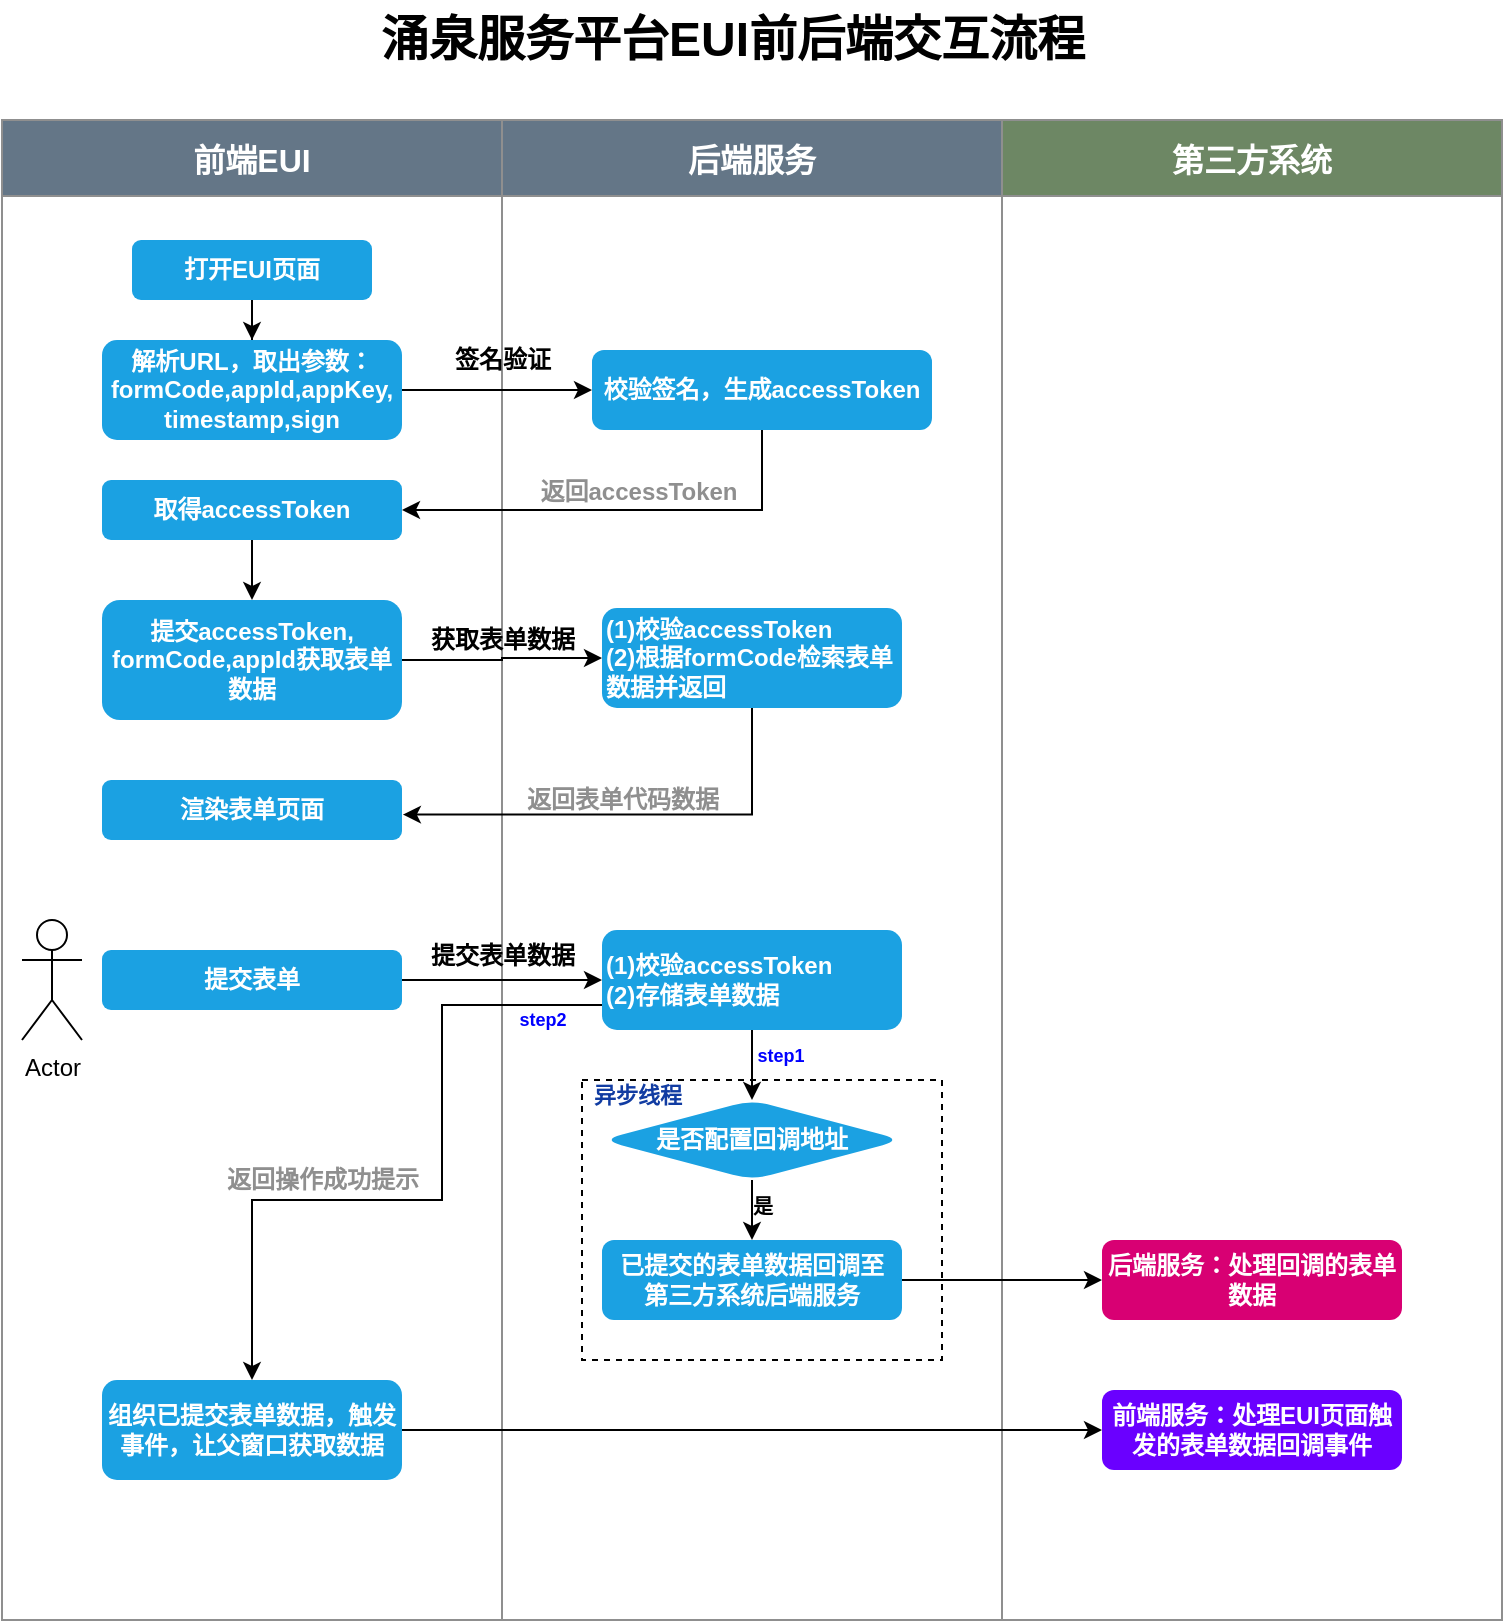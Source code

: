 <mxfile version="24.7.7">
  <diagram id="C5RBs43oDa-KdzZeNtuy" name="Page-1">
    <mxGraphModel dx="1077" dy="675" grid="1" gridSize="10" guides="1" tooltips="1" connect="1" arrows="1" fold="1" page="0" pageScale="1" pageWidth="827" pageHeight="1169" background="none" math="0" shadow="0">
      <root>
        <mxCell id="WIyWlLk6GJQsqaUBKTNV-0" />
        <mxCell id="WIyWlLk6GJQsqaUBKTNV-1" parent="WIyWlLk6GJQsqaUBKTNV-0" />
        <mxCell id="E39q2StaokrEGRj6IQ1M-42" value="" style="group" parent="WIyWlLk6GJQsqaUBKTNV-1" vertex="1" connectable="0">
          <mxGeometry x="60" y="90" width="750" height="750" as="geometry" />
        </mxCell>
        <mxCell id="E39q2StaokrEGRj6IQ1M-0" value="前端EUI" style="swimlane;startSize=38;rounded=0;shadow=0;glass=0;swimlaneFillColor=none;fillColor=#647687;strokeColor=#8F8F8F;fontColor=#ffffff;fontSize=16;labelBorderColor=none;" parent="E39q2StaokrEGRj6IQ1M-42" vertex="1">
          <mxGeometry width="250" height="750" as="geometry" />
        </mxCell>
        <mxCell id="E39q2StaokrEGRj6IQ1M-5" value="" style="edgeStyle=orthogonalEdgeStyle;rounded=0;orthogonalLoop=1;jettySize=auto;html=1;fontStyle=1;" parent="E39q2StaokrEGRj6IQ1M-0" source="E39q2StaokrEGRj6IQ1M-3" target="E39q2StaokrEGRj6IQ1M-4" edge="1">
          <mxGeometry relative="1" as="geometry" />
        </mxCell>
        <mxCell id="E39q2StaokrEGRj6IQ1M-3" value="打开EUI页面" style="rounded=1;whiteSpace=wrap;html=1;fontSize=12;fillColor=#1ba1e2;fontColor=#ffffff;strokeColor=none;fontStyle=1;" parent="E39q2StaokrEGRj6IQ1M-0" vertex="1">
          <mxGeometry x="65" y="60" width="120" height="30" as="geometry" />
        </mxCell>
        <mxCell id="E39q2StaokrEGRj6IQ1M-4" value="解析URL，取出参数：formCode,appId,appKey,&lt;br&gt;timestamp,sign" style="rounded=1;whiteSpace=wrap;html=1;fillColor=#1ba1e2;fontColor=#ffffff;strokeColor=none;fontStyle=1;" parent="E39q2StaokrEGRj6IQ1M-0" vertex="1">
          <mxGeometry x="50" y="110" width="150" height="50" as="geometry" />
        </mxCell>
        <mxCell id="E39q2StaokrEGRj6IQ1M-12" value="" style="edgeStyle=orthogonalEdgeStyle;rounded=0;orthogonalLoop=1;jettySize=auto;html=1;" parent="E39q2StaokrEGRj6IQ1M-0" source="E39q2StaokrEGRj6IQ1M-9" target="E39q2StaokrEGRj6IQ1M-11" edge="1">
          <mxGeometry relative="1" as="geometry" />
        </mxCell>
        <mxCell id="E39q2StaokrEGRj6IQ1M-9" value="取得accessToken" style="rounded=1;whiteSpace=wrap;html=1;fillColor=#1ba1e2;fontColor=#ffffff;strokeColor=none;fontStyle=1;" parent="E39q2StaokrEGRj6IQ1M-0" vertex="1">
          <mxGeometry x="50" y="180" width="150" height="30" as="geometry" />
        </mxCell>
        <mxCell id="E39q2StaokrEGRj6IQ1M-11" value="提交accessToken,&lt;br&gt;formCode,appId获取表单数据" style="rounded=1;whiteSpace=wrap;html=1;fillColor=#1ba1e2;fontColor=#ffffff;strokeColor=none;fontStyle=1;" parent="E39q2StaokrEGRj6IQ1M-0" vertex="1">
          <mxGeometry x="50" y="240" width="150" height="60" as="geometry" />
        </mxCell>
        <mxCell id="E39q2StaokrEGRj6IQ1M-15" value="渲染表单页面" style="rounded=1;whiteSpace=wrap;html=1;fillColor=#1ba1e2;fontColor=#ffffff;strokeColor=none;fontStyle=1;" parent="E39q2StaokrEGRj6IQ1M-0" vertex="1">
          <mxGeometry x="50" y="330" width="150" height="30" as="geometry" />
        </mxCell>
        <mxCell id="E39q2StaokrEGRj6IQ1M-17" value="Actor" style="shape=umlActor;verticalLabelPosition=bottom;verticalAlign=top;html=1;outlineConnect=0;" parent="E39q2StaokrEGRj6IQ1M-0" vertex="1">
          <mxGeometry x="10" y="400" width="30" height="60" as="geometry" />
        </mxCell>
        <mxCell id="E39q2StaokrEGRj6IQ1M-18" value="提交表单" style="rounded=1;whiteSpace=wrap;html=1;fillColor=#1ba1e2;fontColor=#ffffff;strokeColor=none;fontStyle=1;" parent="E39q2StaokrEGRj6IQ1M-0" vertex="1">
          <mxGeometry x="50" y="415" width="150" height="30" as="geometry" />
        </mxCell>
        <mxCell id="E39q2StaokrEGRj6IQ1M-33" value="组织已提交表单数据，触发事件，让父窗口获取数据" style="rounded=1;whiteSpace=wrap;html=1;fillColor=#1ba1e2;fontColor=#ffffff;strokeColor=none;fontStyle=1;" parent="E39q2StaokrEGRj6IQ1M-0" vertex="1">
          <mxGeometry x="50" y="630" width="150" height="50" as="geometry" />
        </mxCell>
        <mxCell id="E39q2StaokrEGRj6IQ1M-44" value="返回操作成功提示" style="text;strokeColor=none;fillColor=none;html=1;fontSize=12;fontStyle=1;verticalAlign=middle;align=center;labelBackgroundColor=none;fontColor=#8F8F8F;" parent="E39q2StaokrEGRj6IQ1M-0" vertex="1">
          <mxGeometry x="130" y="520" width="60" height="20" as="geometry" />
        </mxCell>
        <mxCell id="E39q2StaokrEGRj6IQ1M-1" value="后端服务" style="swimlane;startSize=38;fillColor=#647687;fontColor=#ffffff;strokeColor=#8F8F8F;fontSize=16;" parent="E39q2StaokrEGRj6IQ1M-42" vertex="1">
          <mxGeometry x="250" width="250" height="750" as="geometry" />
        </mxCell>
        <mxCell id="E39q2StaokrEGRj6IQ1M-6" value="校验签名，生成accessToken" style="rounded=1;whiteSpace=wrap;html=1;fillColor=#1ba1e2;fontColor=#ffffff;strokeColor=none;fontStyle=1;" parent="E39q2StaokrEGRj6IQ1M-1" vertex="1">
          <mxGeometry x="45" y="115" width="170" height="40" as="geometry" />
        </mxCell>
        <mxCell id="E39q2StaokrEGRj6IQ1M-8" value="签名验证" style="text;strokeColor=none;fillColor=none;html=1;fontSize=12;fontStyle=1;verticalAlign=middle;align=center;" parent="E39q2StaokrEGRj6IQ1M-1" vertex="1">
          <mxGeometry x="-30" y="110" width="60" height="20" as="geometry" />
        </mxCell>
        <mxCell id="E39q2StaokrEGRj6IQ1M-13" value="(1)校验accessToken&lt;br&gt;(2)根据formCode检索表单数据并返回" style="rounded=1;whiteSpace=wrap;html=1;fillColor=#1ba1e2;fontColor=#ffffff;strokeColor=none;fontStyle=1;align=left;" parent="E39q2StaokrEGRj6IQ1M-1" vertex="1">
          <mxGeometry x="50" y="244" width="150" height="50" as="geometry" />
        </mxCell>
        <mxCell id="E39q2StaokrEGRj6IQ1M-26" value="" style="edgeStyle=orthogonalEdgeStyle;rounded=0;orthogonalLoop=1;jettySize=auto;html=1;" parent="E39q2StaokrEGRj6IQ1M-1" source="E39q2StaokrEGRj6IQ1M-19" target="E39q2StaokrEGRj6IQ1M-25" edge="1">
          <mxGeometry relative="1" as="geometry" />
        </mxCell>
        <mxCell id="E39q2StaokrEGRj6IQ1M-19" value="(1)校验accessToken&lt;br&gt;(2)存储表单数据" style="rounded=1;whiteSpace=wrap;html=1;fillColor=#1ba1e2;fontColor=#ffffff;strokeColor=none;fontStyle=1;align=left;" parent="E39q2StaokrEGRj6IQ1M-1" vertex="1">
          <mxGeometry x="50" y="405" width="150" height="50" as="geometry" />
        </mxCell>
        <mxCell id="E39q2StaokrEGRj6IQ1M-21" value="获取表单数据" style="text;strokeColor=none;fillColor=none;html=1;fontSize=12;fontStyle=1;verticalAlign=middle;align=center;" parent="E39q2StaokrEGRj6IQ1M-1" vertex="1">
          <mxGeometry x="-30" y="250" width="60" height="20" as="geometry" />
        </mxCell>
        <mxCell id="E39q2StaokrEGRj6IQ1M-22" value="提交表单数据" style="text;strokeColor=none;fillColor=none;html=1;fontSize=12;fontStyle=1;verticalAlign=middle;align=center;" parent="E39q2StaokrEGRj6IQ1M-1" vertex="1">
          <mxGeometry x="-30" y="406" width="60" height="24" as="geometry" />
        </mxCell>
        <mxCell id="E39q2StaokrEGRj6IQ1M-28" value="" style="edgeStyle=orthogonalEdgeStyle;rounded=0;orthogonalLoop=1;jettySize=auto;html=1;" parent="E39q2StaokrEGRj6IQ1M-1" source="E39q2StaokrEGRj6IQ1M-25" target="E39q2StaokrEGRj6IQ1M-27" edge="1">
          <mxGeometry relative="1" as="geometry" />
        </mxCell>
        <mxCell id="E39q2StaokrEGRj6IQ1M-25" value="是否配置回调地址" style="rhombus;whiteSpace=wrap;html=1;align=center;fillColor=#1ba1e2;strokeColor=none;fontColor=#ffffff;rounded=1;fontStyle=1;" parent="E39q2StaokrEGRj6IQ1M-1" vertex="1">
          <mxGeometry x="50" y="490" width="150" height="40" as="geometry" />
        </mxCell>
        <mxCell id="E39q2StaokrEGRj6IQ1M-27" value="已提交的表单数据回调至&lt;br&gt;第三方系统后端服务" style="whiteSpace=wrap;html=1;fillColor=#1ba1e2;strokeColor=none;fontColor=#ffffff;rounded=1;fontStyle=1;" parent="E39q2StaokrEGRj6IQ1M-1" vertex="1">
          <mxGeometry x="50" y="560" width="150" height="40" as="geometry" />
        </mxCell>
        <mxCell id="E39q2StaokrEGRj6IQ1M-30" value="是" style="text;strokeColor=none;fillColor=none;html=1;fontSize=10;fontStyle=1;verticalAlign=middle;align=center;" parent="E39q2StaokrEGRj6IQ1M-1" vertex="1">
          <mxGeometry x="120" y="536" width="20" height="14" as="geometry" />
        </mxCell>
        <mxCell id="E39q2StaokrEGRj6IQ1M-36" value="" style="rounded=0;whiteSpace=wrap;html=1;dashed=1;fillColor=none;" parent="E39q2StaokrEGRj6IQ1M-1" vertex="1">
          <mxGeometry x="40" y="480" width="180" height="140" as="geometry" />
        </mxCell>
        <mxCell id="E39q2StaokrEGRj6IQ1M-37" value="异步线程" style="text;strokeColor=none;fillColor=none;fontSize=11;fontStyle=1;verticalAlign=middle;align=center;fontColor=#113ca2;" parent="E39q2StaokrEGRj6IQ1M-1" vertex="1">
          <mxGeometry x="38" y="482" width="60" height="10" as="geometry" />
        </mxCell>
        <mxCell id="E39q2StaokrEGRj6IQ1M-40" value="step2" style="text;strokeColor=none;fillColor=none;fontSize=9;fontStyle=1;verticalAlign=middle;align=center;html=1;fontColor=#0000FF;" parent="E39q2StaokrEGRj6IQ1M-1" vertex="1">
          <mxGeometry y="445" width="40" height="10" as="geometry" />
        </mxCell>
        <mxCell id="E39q2StaokrEGRj6IQ1M-39" value="step1" style="text;strokeColor=none;fillColor=none;fontSize=9;fontStyle=1;verticalAlign=middle;align=center;html=1;fontColor=#0000FF;" parent="E39q2StaokrEGRj6IQ1M-1" vertex="1">
          <mxGeometry x="120" y="461" width="38" height="14" as="geometry" />
        </mxCell>
        <mxCell id="E39q2StaokrEGRj6IQ1M-41" value="返回accessToken" style="text;strokeColor=none;fillColor=none;html=1;fontSize=12;fontStyle=1;verticalAlign=middle;align=center;labelBackgroundColor=none;fontColor=#8F8F8F;" parent="E39q2StaokrEGRj6IQ1M-1" vertex="1">
          <mxGeometry x="38" y="176" width="60" height="20" as="geometry" />
        </mxCell>
        <mxCell id="E39q2StaokrEGRj6IQ1M-43" value="返回表单代码数据" style="text;strokeColor=none;fillColor=none;html=1;fontSize=12;fontStyle=1;verticalAlign=middle;align=center;labelBackgroundColor=none;fontColor=#8F8F8F;" parent="E39q2StaokrEGRj6IQ1M-1" vertex="1">
          <mxGeometry x="30" y="330" width="60" height="20" as="geometry" />
        </mxCell>
        <mxCell id="E39q2StaokrEGRj6IQ1M-2" value="第三方系统" style="swimlane;startSize=38;arcSize=15;fillColor=#6d8764;strokeColor=#8F8F8F;fontSize=16;fontColor=#ffffff;" parent="E39q2StaokrEGRj6IQ1M-42" vertex="1">
          <mxGeometry x="500" width="250" height="750" as="geometry" />
        </mxCell>
        <mxCell id="E39q2StaokrEGRj6IQ1M-31" value="后端服务：处理回调的表单数据" style="whiteSpace=wrap;html=1;fillColor=#d80073;strokeColor=none;fontColor=#ffffff;rounded=1;fontStyle=1;" parent="E39q2StaokrEGRj6IQ1M-2" vertex="1">
          <mxGeometry x="50" y="560" width="150" height="40" as="geometry" />
        </mxCell>
        <mxCell id="E39q2StaokrEGRj6IQ1M-45" value="前端服务：处理EUI页面触发的表单数据回调事件" style="whiteSpace=wrap;html=1;fillColor=#6a00ff;strokeColor=none;fontColor=#ffffff;rounded=1;fontStyle=1;" parent="E39q2StaokrEGRj6IQ1M-2" vertex="1">
          <mxGeometry x="50" y="635" width="150" height="40" as="geometry" />
        </mxCell>
        <mxCell id="E39q2StaokrEGRj6IQ1M-7" value="" style="edgeStyle=orthogonalEdgeStyle;rounded=0;orthogonalLoop=1;jettySize=auto;html=1;" parent="E39q2StaokrEGRj6IQ1M-42" source="E39q2StaokrEGRj6IQ1M-4" target="E39q2StaokrEGRj6IQ1M-6" edge="1">
          <mxGeometry relative="1" as="geometry" />
        </mxCell>
        <mxCell id="E39q2StaokrEGRj6IQ1M-10" style="edgeStyle=orthogonalEdgeStyle;rounded=0;orthogonalLoop=1;jettySize=auto;html=1;entryX=1;entryY=0.5;entryDx=0;entryDy=0;exitX=0.5;exitY=1;exitDx=0;exitDy=0;" parent="E39q2StaokrEGRj6IQ1M-42" source="E39q2StaokrEGRj6IQ1M-6" target="E39q2StaokrEGRj6IQ1M-9" edge="1">
          <mxGeometry relative="1" as="geometry" />
        </mxCell>
        <mxCell id="E39q2StaokrEGRj6IQ1M-14" value="" style="edgeStyle=orthogonalEdgeStyle;rounded=0;orthogonalLoop=1;jettySize=auto;html=1;" parent="E39q2StaokrEGRj6IQ1M-42" source="E39q2StaokrEGRj6IQ1M-11" target="E39q2StaokrEGRj6IQ1M-13" edge="1">
          <mxGeometry relative="1" as="geometry" />
        </mxCell>
        <mxCell id="E39q2StaokrEGRj6IQ1M-16" style="edgeStyle=orthogonalEdgeStyle;rounded=0;orthogonalLoop=1;jettySize=auto;html=1;entryX=1.003;entryY=0.577;entryDx=0;entryDy=0;entryPerimeter=0;exitX=0.5;exitY=1;exitDx=0;exitDy=0;" parent="E39q2StaokrEGRj6IQ1M-42" source="E39q2StaokrEGRj6IQ1M-13" target="E39q2StaokrEGRj6IQ1M-15" edge="1">
          <mxGeometry relative="1" as="geometry" />
        </mxCell>
        <mxCell id="E39q2StaokrEGRj6IQ1M-20" value="" style="edgeStyle=orthogonalEdgeStyle;rounded=0;orthogonalLoop=1;jettySize=auto;html=1;" parent="E39q2StaokrEGRj6IQ1M-42" source="E39q2StaokrEGRj6IQ1M-18" target="E39q2StaokrEGRj6IQ1M-19" edge="1">
          <mxGeometry relative="1" as="geometry" />
        </mxCell>
        <mxCell id="E39q2StaokrEGRj6IQ1M-38" value="" style="endArrow=classic;html=1;rounded=0;entryX=0.5;entryY=0;entryDx=0;entryDy=0;exitX=0;exitY=0.75;exitDx=0;exitDy=0;edgeStyle=orthogonalEdgeStyle;" parent="E39q2StaokrEGRj6IQ1M-42" source="E39q2StaokrEGRj6IQ1M-19" target="E39q2StaokrEGRj6IQ1M-33" edge="1">
          <mxGeometry width="50" height="50" relative="1" as="geometry">
            <mxPoint x="370" y="800" as="sourcePoint" />
            <mxPoint x="420" y="750" as="targetPoint" />
            <Array as="points">
              <mxPoint x="220" y="443" />
              <mxPoint x="220" y="540" />
              <mxPoint x="125" y="540" />
            </Array>
          </mxGeometry>
        </mxCell>
        <mxCell id="E39q2StaokrEGRj6IQ1M-32" value="" style="edgeStyle=orthogonalEdgeStyle;rounded=0;orthogonalLoop=1;jettySize=auto;html=1;" parent="E39q2StaokrEGRj6IQ1M-42" source="E39q2StaokrEGRj6IQ1M-27" target="E39q2StaokrEGRj6IQ1M-31" edge="1">
          <mxGeometry relative="1" as="geometry" />
        </mxCell>
        <mxCell id="E39q2StaokrEGRj6IQ1M-46" value="" style="edgeStyle=orthogonalEdgeStyle;rounded=0;orthogonalLoop=1;jettySize=auto;html=1;entryX=0;entryY=0.5;entryDx=0;entryDy=0;" parent="E39q2StaokrEGRj6IQ1M-42" source="E39q2StaokrEGRj6IQ1M-33" target="E39q2StaokrEGRj6IQ1M-45" edge="1">
          <mxGeometry relative="1" as="geometry" />
        </mxCell>
        <mxCell id="N0h3isZUgTOuQi84dhzX-0" value="涌泉服务平台EUI前后端交互流程" style="text;strokeColor=none;fillColor=none;html=1;fontSize=24;fontStyle=1;verticalAlign=middle;align=center;" vertex="1" parent="WIyWlLk6GJQsqaUBKTNV-1">
          <mxGeometry x="190" y="30" width="470" height="40" as="geometry" />
        </mxCell>
      </root>
    </mxGraphModel>
  </diagram>
</mxfile>
